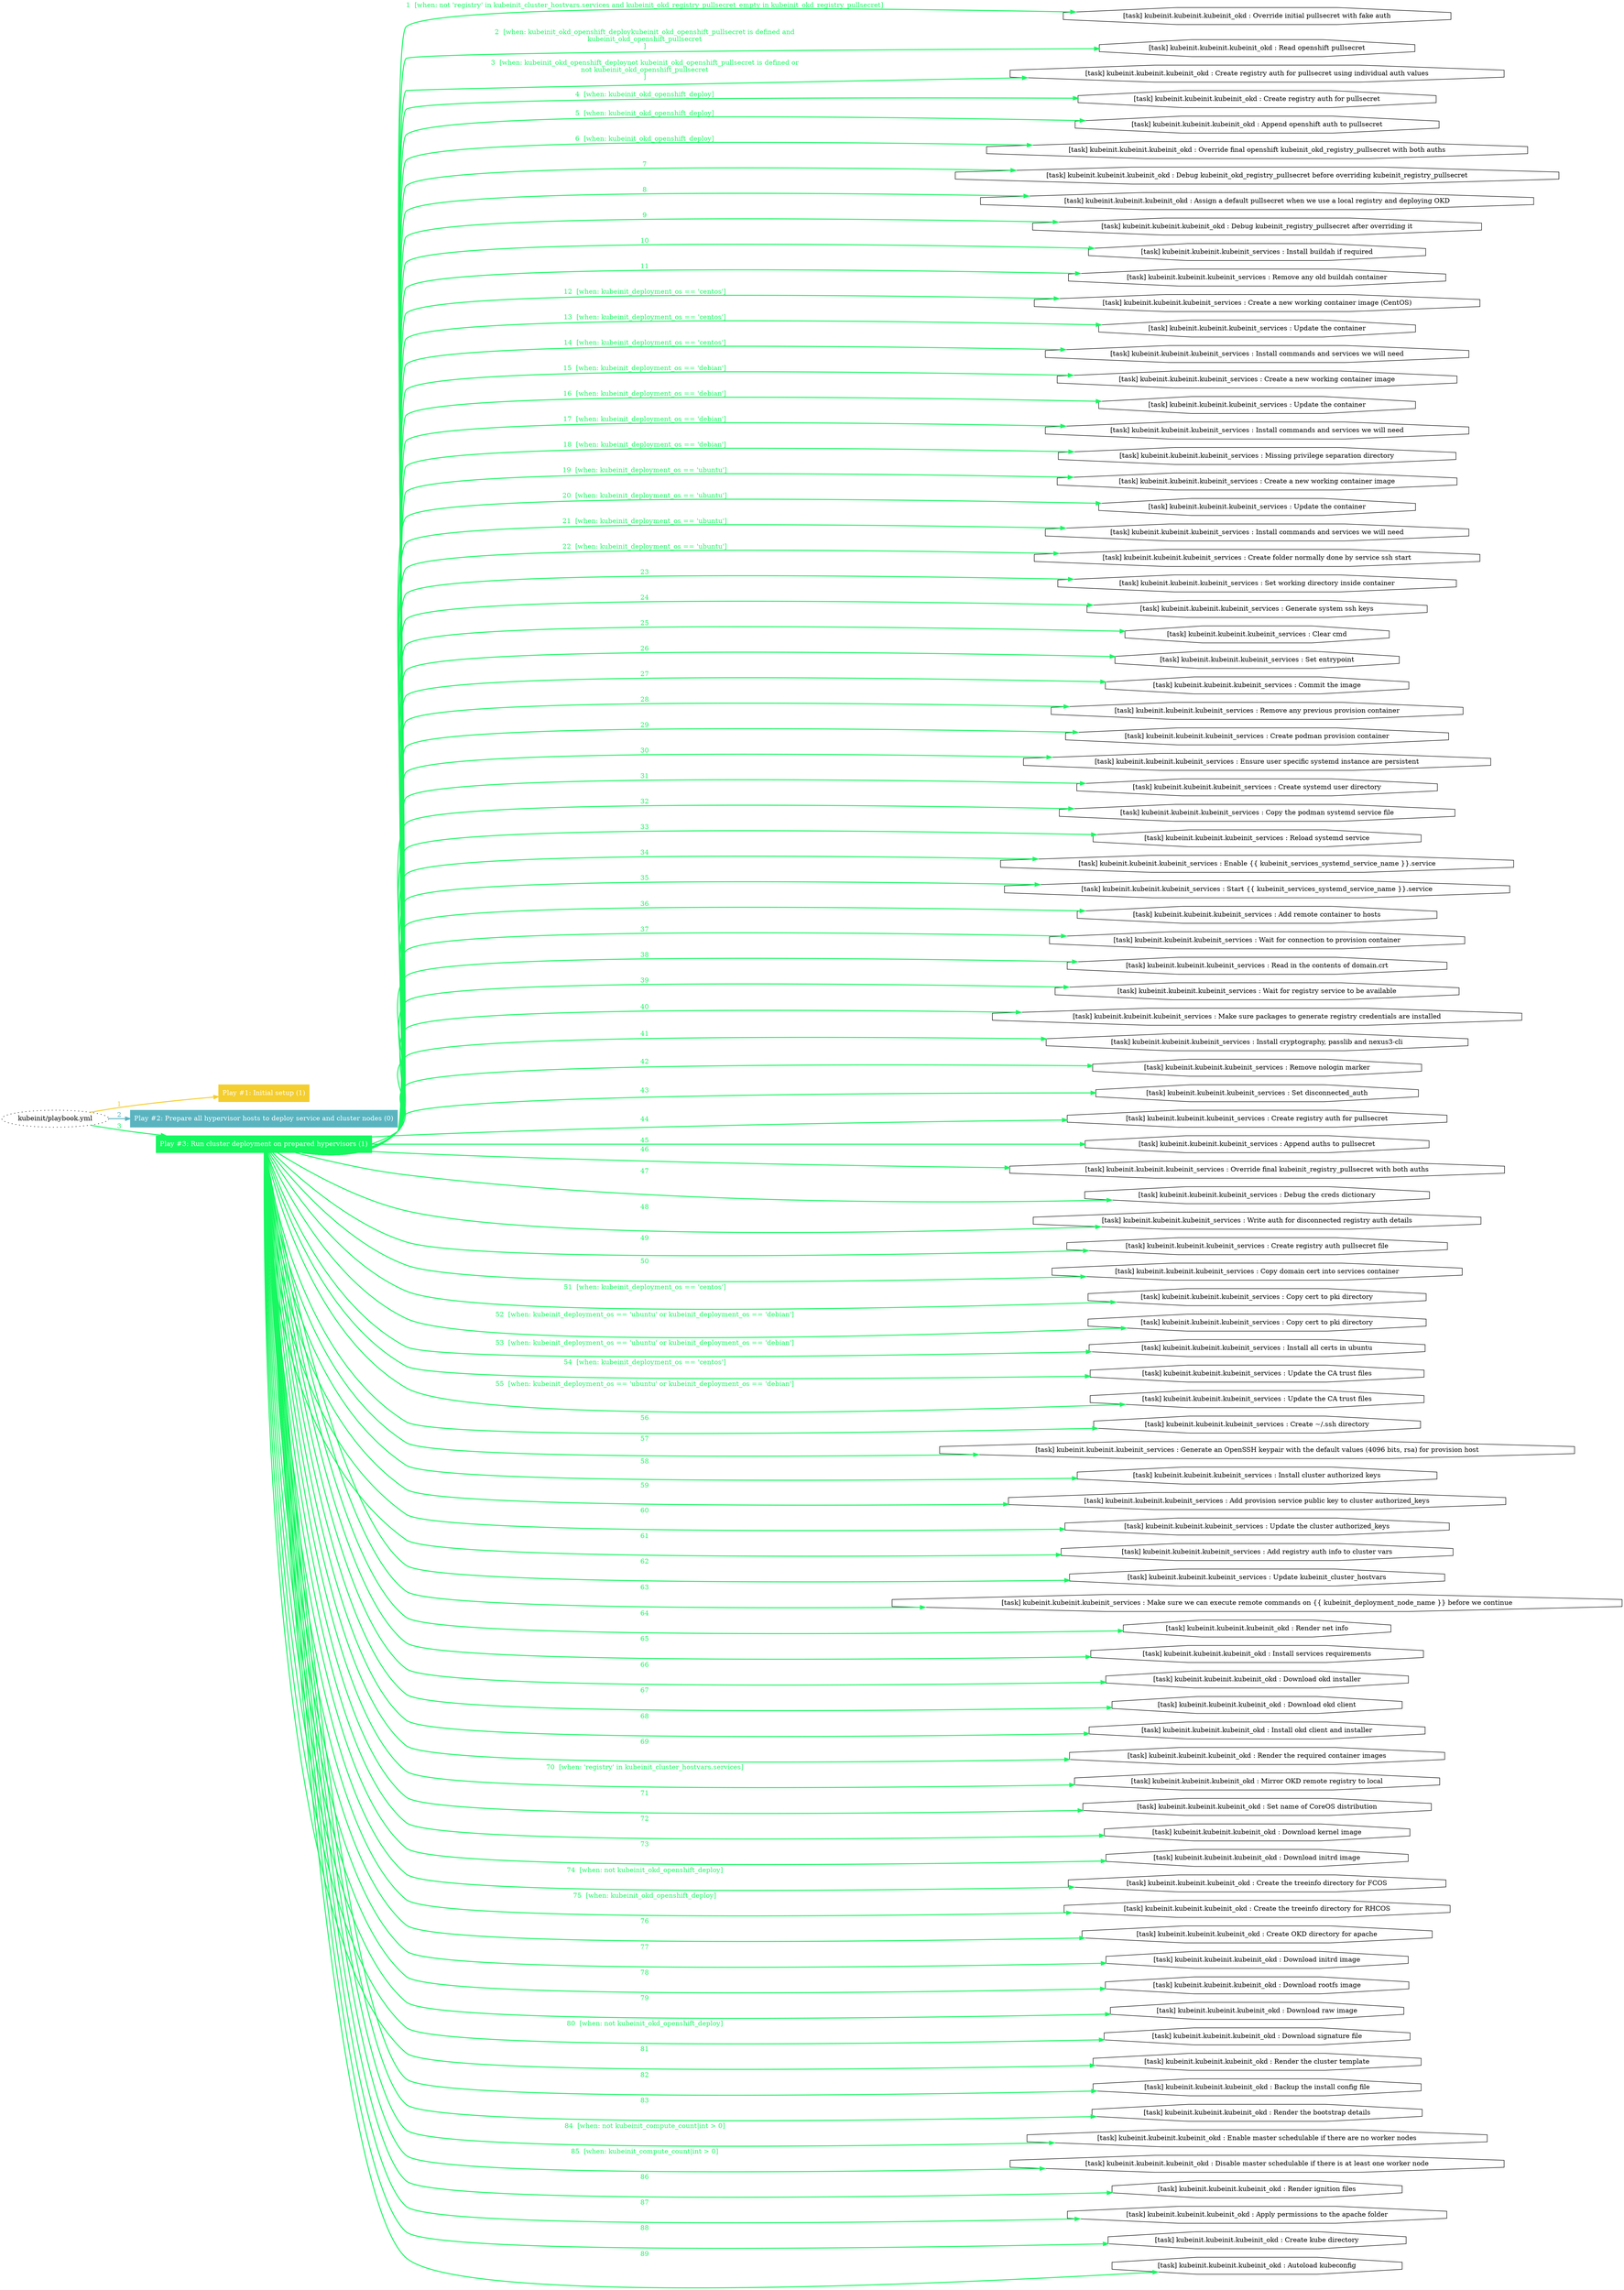 digraph "kubeinit/playbook.yml "{
	graph [concentrate=true ordering=in rankdir=LR ratio=fill]
	edge [esep=5 sep=10]
	"kubeinit/playbook.yml" [id=root_node style=dotted]
	subgraph "Play #1: Initial setup (1) "{
		"Play #1: Initial setup (1)" [color="#f4cd2e" fontcolor="#ffffff" id="play_e060002e-1595-43a0-a570-7c0de93593b8" shape=box style=filled tooltip=localhost]
		"kubeinit/playbook.yml" -> "Play #1: Initial setup (1)" [label=1 color="#f4cd2e" fontcolor="#f4cd2e" id="edge_0f65b730-edc7-4a4b-9926-9fc0b93ed800" style=bold]
	}
	subgraph "Play #2: Prepare all hypervisor hosts to deploy service and cluster nodes (0) "{
		"Play #2: Prepare all hypervisor hosts to deploy service and cluster nodes (0)" [color="#5ab4c0" fontcolor="#ffffff" id="play_438372ca-1d7b-4e3f-a8b1-bc2aba293b7b" shape=box style=filled tooltip=""]
		"kubeinit/playbook.yml" -> "Play #2: Prepare all hypervisor hosts to deploy service and cluster nodes (0)" [label=2 color="#5ab4c0" fontcolor="#5ab4c0" id="edge_beab475c-39d5-456f-b093-dbf6a7c9d8b0" style=bold]
	}
	subgraph "Play #3: Run cluster deployment on prepared hypervisors (1) "{
		"Play #3: Run cluster deployment on prepared hypervisors (1)" [color="#16f860" fontcolor="#ffffff" id="play_1b47b58b-d724-439f-9cf9-01b737091390" shape=box style=filled tooltip=localhost]
		"kubeinit/playbook.yml" -> "Play #3: Run cluster deployment on prepared hypervisors (1)" [label=3 color="#16f860" fontcolor="#16f860" id="edge_8f171283-22f6-4aae-9276-b3055be17e76" style=bold]
		"task_2c2b0e16-56c8-4eb8-82ce-30b314376848" [label="[task] kubeinit.kubeinit.kubeinit_okd : Override initial pullsecret with fake auth" id="task_2c2b0e16-56c8-4eb8-82ce-30b314376848" shape=octagon tooltip="[task] kubeinit.kubeinit.kubeinit_okd : Override initial pullsecret with fake auth"]
		"Play #3: Run cluster deployment on prepared hypervisors (1)" -> "task_2c2b0e16-56c8-4eb8-82ce-30b314376848" [label="1  [when: not 'registry' in kubeinit_cluster_hostvars.services and kubeinit_okd_registry_pullsecret_empty in kubeinit_okd_registry_pullsecret]" color="#16f860" fontcolor="#16f860" id="edge_65bebeb5-b49d-4a39-a2df-5e77bf570149" style=bold]
		"task_149c2358-dde6-4595-be92-9cc2be2e4c92" [label="[task] kubeinit.kubeinit.kubeinit_okd : Read openshift pullsecret" id="task_149c2358-dde6-4595-be92-9cc2be2e4c92" shape=octagon tooltip="[task] kubeinit.kubeinit.kubeinit_okd : Read openshift pullsecret"]
		"Play #3: Run cluster deployment on prepared hypervisors (1)" -> "task_149c2358-dde6-4595-be92-9cc2be2e4c92" [label="2  [when: kubeinit_okd_openshift_deploykubeinit_okd_openshift_pullsecret is defined and
kubeinit_okd_openshift_pullsecret
]" color="#16f860" fontcolor="#16f860" id="edge_8a2ce16f-52ac-49aa-937b-a0b39b76a80f" style=bold]
		"task_0ca2f07c-814b-4ed3-8d70-0625dbf8c64f" [label="[task] kubeinit.kubeinit.kubeinit_okd : Create registry auth for pullsecret using individual auth values" id="task_0ca2f07c-814b-4ed3-8d70-0625dbf8c64f" shape=octagon tooltip="[task] kubeinit.kubeinit.kubeinit_okd : Create registry auth for pullsecret using individual auth values"]
		"Play #3: Run cluster deployment on prepared hypervisors (1)" -> "task_0ca2f07c-814b-4ed3-8d70-0625dbf8c64f" [label="3  [when: kubeinit_okd_openshift_deploynot kubeinit_okd_openshift_pullsecret is defined or
not kubeinit_okd_openshift_pullsecret
]" color="#16f860" fontcolor="#16f860" id="edge_39efed3f-2b4d-4fcd-8d45-4ed429172b52" style=bold]
		"task_1292db44-1996-4569-89d4-626739fb9c9a" [label="[task] kubeinit.kubeinit.kubeinit_okd : Create registry auth for pullsecret" id="task_1292db44-1996-4569-89d4-626739fb9c9a" shape=octagon tooltip="[task] kubeinit.kubeinit.kubeinit_okd : Create registry auth for pullsecret"]
		"Play #3: Run cluster deployment on prepared hypervisors (1)" -> "task_1292db44-1996-4569-89d4-626739fb9c9a" [label="4  [when: kubeinit_okd_openshift_deploy]" color="#16f860" fontcolor="#16f860" id="edge_3b981440-e24e-4dbf-99f4-3d88d8f53412" style=bold]
		"task_9ad232e1-ec2f-4634-bb20-24a6a2e3ca21" [label="[task] kubeinit.kubeinit.kubeinit_okd : Append openshift auth to pullsecret" id="task_9ad232e1-ec2f-4634-bb20-24a6a2e3ca21" shape=octagon tooltip="[task] kubeinit.kubeinit.kubeinit_okd : Append openshift auth to pullsecret"]
		"Play #3: Run cluster deployment on prepared hypervisors (1)" -> "task_9ad232e1-ec2f-4634-bb20-24a6a2e3ca21" [label="5  [when: kubeinit_okd_openshift_deploy]" color="#16f860" fontcolor="#16f860" id="edge_cefe3ef6-b2b8-42c6-8a92-dc274e67d667" style=bold]
		"task_e8ad04dc-3db3-43d1-96ab-0746e68d26c9" [label="[task] kubeinit.kubeinit.kubeinit_okd : Override final openshift kubeinit_okd_registry_pullsecret with both auths" id="task_e8ad04dc-3db3-43d1-96ab-0746e68d26c9" shape=octagon tooltip="[task] kubeinit.kubeinit.kubeinit_okd : Override final openshift kubeinit_okd_registry_pullsecret with both auths"]
		"Play #3: Run cluster deployment on prepared hypervisors (1)" -> "task_e8ad04dc-3db3-43d1-96ab-0746e68d26c9" [label="6  [when: kubeinit_okd_openshift_deploy]" color="#16f860" fontcolor="#16f860" id="edge_2fb68033-fc55-4a00-9860-1e402b33c5cf" style=bold]
		"task_99767fa2-1155-4047-a97c-f84893a77be9" [label="[task] kubeinit.kubeinit.kubeinit_okd : Debug kubeinit_okd_registry_pullsecret before overriding kubeinit_registry_pullsecret" id="task_99767fa2-1155-4047-a97c-f84893a77be9" shape=octagon tooltip="[task] kubeinit.kubeinit.kubeinit_okd : Debug kubeinit_okd_registry_pullsecret before overriding kubeinit_registry_pullsecret"]
		"Play #3: Run cluster deployment on prepared hypervisors (1)" -> "task_99767fa2-1155-4047-a97c-f84893a77be9" [label=7 color="#16f860" fontcolor="#16f860" id="edge_df9f6ada-c55b-432c-af5c-3fe6acebd9a6" style=bold]
		"task_751999ec-d0bc-49ab-80b6-de72caa060e1" [label="[task] kubeinit.kubeinit.kubeinit_okd : Assign a default pullsecret when we use a local registry and deploying OKD" id="task_751999ec-d0bc-49ab-80b6-de72caa060e1" shape=octagon tooltip="[task] kubeinit.kubeinit.kubeinit_okd : Assign a default pullsecret when we use a local registry and deploying OKD"]
		"Play #3: Run cluster deployment on prepared hypervisors (1)" -> "task_751999ec-d0bc-49ab-80b6-de72caa060e1" [label=8 color="#16f860" fontcolor="#16f860" id="edge_744ec1dd-9192-41af-8b8d-3dfe6d8d2b4d" style=bold]
		"task_182e9e9d-dc7b-4603-805e-762ae0322927" [label="[task] kubeinit.kubeinit.kubeinit_okd : Debug kubeinit_registry_pullsecret after overriding it" id="task_182e9e9d-dc7b-4603-805e-762ae0322927" shape=octagon tooltip="[task] kubeinit.kubeinit.kubeinit_okd : Debug kubeinit_registry_pullsecret after overriding it"]
		"Play #3: Run cluster deployment on prepared hypervisors (1)" -> "task_182e9e9d-dc7b-4603-805e-762ae0322927" [label=9 color="#16f860" fontcolor="#16f860" id="edge_f26f9d07-45bc-4494-8cb4-ded325dce5d7" style=bold]
		"task_57121fba-f87d-428b-a206-82d295cdbab8" [label="[task] kubeinit.kubeinit.kubeinit_services : Install buildah if required" id="task_57121fba-f87d-428b-a206-82d295cdbab8" shape=octagon tooltip="[task] kubeinit.kubeinit.kubeinit_services : Install buildah if required"]
		"Play #3: Run cluster deployment on prepared hypervisors (1)" -> "task_57121fba-f87d-428b-a206-82d295cdbab8" [label=10 color="#16f860" fontcolor="#16f860" id="edge_b5d58651-b1c3-469b-b1f9-4352f232061b" style=bold]
		"task_53e03f3b-d353-431f-ad27-15bd463a8424" [label="[task] kubeinit.kubeinit.kubeinit_services : Remove any old buildah container" id="task_53e03f3b-d353-431f-ad27-15bd463a8424" shape=octagon tooltip="[task] kubeinit.kubeinit.kubeinit_services : Remove any old buildah container"]
		"Play #3: Run cluster deployment on prepared hypervisors (1)" -> "task_53e03f3b-d353-431f-ad27-15bd463a8424" [label=11 color="#16f860" fontcolor="#16f860" id="edge_8da61b57-ebdc-4d8f-a0a9-34a9a0958d05" style=bold]
		"task_9ac762ad-6ec6-4cf8-9c2a-84db5877b701" [label="[task] kubeinit.kubeinit.kubeinit_services : Create a new working container image (CentOS)" id="task_9ac762ad-6ec6-4cf8-9c2a-84db5877b701" shape=octagon tooltip="[task] kubeinit.kubeinit.kubeinit_services : Create a new working container image (CentOS)"]
		"Play #3: Run cluster deployment on prepared hypervisors (1)" -> "task_9ac762ad-6ec6-4cf8-9c2a-84db5877b701" [label="12  [when: kubeinit_deployment_os == 'centos']" color="#16f860" fontcolor="#16f860" id="edge_a8be4fc0-ae5a-4e7c-a54b-6f2502481e27" style=bold]
		"task_8934b795-eb40-4719-a4e5-331cd375aa31" [label="[task] kubeinit.kubeinit.kubeinit_services : Update the container" id="task_8934b795-eb40-4719-a4e5-331cd375aa31" shape=octagon tooltip="[task] kubeinit.kubeinit.kubeinit_services : Update the container"]
		"Play #3: Run cluster deployment on prepared hypervisors (1)" -> "task_8934b795-eb40-4719-a4e5-331cd375aa31" [label="13  [when: kubeinit_deployment_os == 'centos']" color="#16f860" fontcolor="#16f860" id="edge_1e1402a5-c37c-44e5-811a-ff75269eedab" style=bold]
		"task_8ec595ea-19b4-48ae-9d67-c856e67d583d" [label="[task] kubeinit.kubeinit.kubeinit_services : Install commands and services we will need" id="task_8ec595ea-19b4-48ae-9d67-c856e67d583d" shape=octagon tooltip="[task] kubeinit.kubeinit.kubeinit_services : Install commands and services we will need"]
		"Play #3: Run cluster deployment on prepared hypervisors (1)" -> "task_8ec595ea-19b4-48ae-9d67-c856e67d583d" [label="14  [when: kubeinit_deployment_os == 'centos']" color="#16f860" fontcolor="#16f860" id="edge_c47a5343-20b7-48db-989d-dba825ed39a7" style=bold]
		"task_e31c5853-42ed-49e6-a627-079855cd8ac6" [label="[task] kubeinit.kubeinit.kubeinit_services : Create a new working container image" id="task_e31c5853-42ed-49e6-a627-079855cd8ac6" shape=octagon tooltip="[task] kubeinit.kubeinit.kubeinit_services : Create a new working container image"]
		"Play #3: Run cluster deployment on prepared hypervisors (1)" -> "task_e31c5853-42ed-49e6-a627-079855cd8ac6" [label="15  [when: kubeinit_deployment_os == 'debian']" color="#16f860" fontcolor="#16f860" id="edge_88456b79-e7a4-46c3-81dd-2a3e239ec860" style=bold]
		"task_db88d2ce-cd9a-4d12-85a3-84b9afe6e059" [label="[task] kubeinit.kubeinit.kubeinit_services : Update the container" id="task_db88d2ce-cd9a-4d12-85a3-84b9afe6e059" shape=octagon tooltip="[task] kubeinit.kubeinit.kubeinit_services : Update the container"]
		"Play #3: Run cluster deployment on prepared hypervisors (1)" -> "task_db88d2ce-cd9a-4d12-85a3-84b9afe6e059" [label="16  [when: kubeinit_deployment_os == 'debian']" color="#16f860" fontcolor="#16f860" id="edge_fee0012b-db8a-49f9-86e3-351f76d35d12" style=bold]
		"task_a5a47ee2-3467-487d-87ad-d1713cea7832" [label="[task] kubeinit.kubeinit.kubeinit_services : Install commands and services we will need" id="task_a5a47ee2-3467-487d-87ad-d1713cea7832" shape=octagon tooltip="[task] kubeinit.kubeinit.kubeinit_services : Install commands and services we will need"]
		"Play #3: Run cluster deployment on prepared hypervisors (1)" -> "task_a5a47ee2-3467-487d-87ad-d1713cea7832" [label="17  [when: kubeinit_deployment_os == 'debian']" color="#16f860" fontcolor="#16f860" id="edge_f11f3f9d-24f0-47e9-b3cd-665e410d92fd" style=bold]
		"task_552be529-04dd-4d84-ace4-c01bca19a86e" [label="[task] kubeinit.kubeinit.kubeinit_services : Missing privilege separation directory" id="task_552be529-04dd-4d84-ace4-c01bca19a86e" shape=octagon tooltip="[task] kubeinit.kubeinit.kubeinit_services : Missing privilege separation directory"]
		"Play #3: Run cluster deployment on prepared hypervisors (1)" -> "task_552be529-04dd-4d84-ace4-c01bca19a86e" [label="18  [when: kubeinit_deployment_os == 'debian']" color="#16f860" fontcolor="#16f860" id="edge_9b649045-ccfb-429d-8ad4-05483ebb4e7a" style=bold]
		"task_ee4ac398-5c80-4909-a321-c4dac9f1f851" [label="[task] kubeinit.kubeinit.kubeinit_services : Create a new working container image" id="task_ee4ac398-5c80-4909-a321-c4dac9f1f851" shape=octagon tooltip="[task] kubeinit.kubeinit.kubeinit_services : Create a new working container image"]
		"Play #3: Run cluster deployment on prepared hypervisors (1)" -> "task_ee4ac398-5c80-4909-a321-c4dac9f1f851" [label="19  [when: kubeinit_deployment_os == 'ubuntu']" color="#16f860" fontcolor="#16f860" id="edge_5e828fe5-3acc-4df8-854e-66820e316037" style=bold]
		"task_dff35319-9269-421c-a116-5b1a9edb17a3" [label="[task] kubeinit.kubeinit.kubeinit_services : Update the container" id="task_dff35319-9269-421c-a116-5b1a9edb17a3" shape=octagon tooltip="[task] kubeinit.kubeinit.kubeinit_services : Update the container"]
		"Play #3: Run cluster deployment on prepared hypervisors (1)" -> "task_dff35319-9269-421c-a116-5b1a9edb17a3" [label="20  [when: kubeinit_deployment_os == 'ubuntu']" color="#16f860" fontcolor="#16f860" id="edge_382a8336-0b6e-4edb-83dd-a1e4bff68cde" style=bold]
		"task_34e58f0a-bce8-404b-93c8-57bcb53b5273" [label="[task] kubeinit.kubeinit.kubeinit_services : Install commands and services we will need" id="task_34e58f0a-bce8-404b-93c8-57bcb53b5273" shape=octagon tooltip="[task] kubeinit.kubeinit.kubeinit_services : Install commands and services we will need"]
		"Play #3: Run cluster deployment on prepared hypervisors (1)" -> "task_34e58f0a-bce8-404b-93c8-57bcb53b5273" [label="21  [when: kubeinit_deployment_os == 'ubuntu']" color="#16f860" fontcolor="#16f860" id="edge_14e1d16b-472a-4f42-894f-bf1230f4be38" style=bold]
		"task_b885b771-ef22-4207-b579-5441973b57e4" [label="[task] kubeinit.kubeinit.kubeinit_services : Create folder normally done by service ssh start" id="task_b885b771-ef22-4207-b579-5441973b57e4" shape=octagon tooltip="[task] kubeinit.kubeinit.kubeinit_services : Create folder normally done by service ssh start"]
		"Play #3: Run cluster deployment on prepared hypervisors (1)" -> "task_b885b771-ef22-4207-b579-5441973b57e4" [label="22  [when: kubeinit_deployment_os == 'ubuntu']" color="#16f860" fontcolor="#16f860" id="edge_d0342e91-4b09-4999-8e3a-6579a1cbb3ab" style=bold]
		"task_db803509-9f5d-419b-9977-22e7cef6e927" [label="[task] kubeinit.kubeinit.kubeinit_services : Set working directory inside container" id="task_db803509-9f5d-419b-9977-22e7cef6e927" shape=octagon tooltip="[task] kubeinit.kubeinit.kubeinit_services : Set working directory inside container"]
		"Play #3: Run cluster deployment on prepared hypervisors (1)" -> "task_db803509-9f5d-419b-9977-22e7cef6e927" [label=23 color="#16f860" fontcolor="#16f860" id="edge_f4eab08a-73a9-4939-99c9-b4e1afb619ef" style=bold]
		"task_0884afa8-90ff-40ee-92cf-e4cfc02e9903" [label="[task] kubeinit.kubeinit.kubeinit_services : Generate system ssh keys" id="task_0884afa8-90ff-40ee-92cf-e4cfc02e9903" shape=octagon tooltip="[task] kubeinit.kubeinit.kubeinit_services : Generate system ssh keys"]
		"Play #3: Run cluster deployment on prepared hypervisors (1)" -> "task_0884afa8-90ff-40ee-92cf-e4cfc02e9903" [label=24 color="#16f860" fontcolor="#16f860" id="edge_73183f14-f150-4c2e-8c9f-48d415cc7214" style=bold]
		"task_814f72f8-50a2-4e9e-9d64-b8a66255013e" [label="[task] kubeinit.kubeinit.kubeinit_services : Clear cmd" id="task_814f72f8-50a2-4e9e-9d64-b8a66255013e" shape=octagon tooltip="[task] kubeinit.kubeinit.kubeinit_services : Clear cmd"]
		"Play #3: Run cluster deployment on prepared hypervisors (1)" -> "task_814f72f8-50a2-4e9e-9d64-b8a66255013e" [label=25 color="#16f860" fontcolor="#16f860" id="edge_1eadef14-326c-4488-ab18-f5e1a1e66e37" style=bold]
		"task_643240be-67de-460b-971a-0af081a5edff" [label="[task] kubeinit.kubeinit.kubeinit_services : Set entrypoint" id="task_643240be-67de-460b-971a-0af081a5edff" shape=octagon tooltip="[task] kubeinit.kubeinit.kubeinit_services : Set entrypoint"]
		"Play #3: Run cluster deployment on prepared hypervisors (1)" -> "task_643240be-67de-460b-971a-0af081a5edff" [label=26 color="#16f860" fontcolor="#16f860" id="edge_43a32bee-9cc1-44dd-8f76-575057ae350e" style=bold]
		"task_ef26e8ae-cf07-4a70-8784-d0b25ff918d9" [label="[task] kubeinit.kubeinit.kubeinit_services : Commit the image" id="task_ef26e8ae-cf07-4a70-8784-d0b25ff918d9" shape=octagon tooltip="[task] kubeinit.kubeinit.kubeinit_services : Commit the image"]
		"Play #3: Run cluster deployment on prepared hypervisors (1)" -> "task_ef26e8ae-cf07-4a70-8784-d0b25ff918d9" [label=27 color="#16f860" fontcolor="#16f860" id="edge_52aecf25-fa7a-4cc0-aee1-b96a79f4b24b" style=bold]
		"task_5d7dd49a-ddd5-408a-a27f-402edc5b4148" [label="[task] kubeinit.kubeinit.kubeinit_services : Remove any previous provision container" id="task_5d7dd49a-ddd5-408a-a27f-402edc5b4148" shape=octagon tooltip="[task] kubeinit.kubeinit.kubeinit_services : Remove any previous provision container"]
		"Play #3: Run cluster deployment on prepared hypervisors (1)" -> "task_5d7dd49a-ddd5-408a-a27f-402edc5b4148" [label=28 color="#16f860" fontcolor="#16f860" id="edge_d4e97bc4-0543-4ae8-92e6-78f2fccea9d3" style=bold]
		"task_8e1ac220-b64f-4fa7-811b-dd2fb5be17c9" [label="[task] kubeinit.kubeinit.kubeinit_services : Create podman provision container" id="task_8e1ac220-b64f-4fa7-811b-dd2fb5be17c9" shape=octagon tooltip="[task] kubeinit.kubeinit.kubeinit_services : Create podman provision container"]
		"Play #3: Run cluster deployment on prepared hypervisors (1)" -> "task_8e1ac220-b64f-4fa7-811b-dd2fb5be17c9" [label=29 color="#16f860" fontcolor="#16f860" id="edge_c01cc8a1-56fa-46d4-9a8e-fd21b6d0df4a" style=bold]
		"task_bd3d7b46-af79-4ce6-9372-0b61e4b7ff86" [label="[task] kubeinit.kubeinit.kubeinit_services : Ensure user specific systemd instance are persistent" id="task_bd3d7b46-af79-4ce6-9372-0b61e4b7ff86" shape=octagon tooltip="[task] kubeinit.kubeinit.kubeinit_services : Ensure user specific systemd instance are persistent"]
		"Play #3: Run cluster deployment on prepared hypervisors (1)" -> "task_bd3d7b46-af79-4ce6-9372-0b61e4b7ff86" [label=30 color="#16f860" fontcolor="#16f860" id="edge_6a062e6b-50fd-4c9c-b062-ac1aff7d74c0" style=bold]
		"task_23595820-325a-465e-9e85-3ca59f53374d" [label="[task] kubeinit.kubeinit.kubeinit_services : Create systemd user directory" id="task_23595820-325a-465e-9e85-3ca59f53374d" shape=octagon tooltip="[task] kubeinit.kubeinit.kubeinit_services : Create systemd user directory"]
		"Play #3: Run cluster deployment on prepared hypervisors (1)" -> "task_23595820-325a-465e-9e85-3ca59f53374d" [label=31 color="#16f860" fontcolor="#16f860" id="edge_adad2326-83e3-4e97-9164-ae9043a01dff" style=bold]
		"task_b87a7705-d879-40f9-a1c5-0c93ede2dcce" [label="[task] kubeinit.kubeinit.kubeinit_services : Copy the podman systemd service file" id="task_b87a7705-d879-40f9-a1c5-0c93ede2dcce" shape=octagon tooltip="[task] kubeinit.kubeinit.kubeinit_services : Copy the podman systemd service file"]
		"Play #3: Run cluster deployment on prepared hypervisors (1)" -> "task_b87a7705-d879-40f9-a1c5-0c93ede2dcce" [label=32 color="#16f860" fontcolor="#16f860" id="edge_068a7c2b-910b-4175-a95c-ec96a934d84f" style=bold]
		"task_04f473e0-8ee6-41cf-aa37-7994716ae049" [label="[task] kubeinit.kubeinit.kubeinit_services : Reload systemd service" id="task_04f473e0-8ee6-41cf-aa37-7994716ae049" shape=octagon tooltip="[task] kubeinit.kubeinit.kubeinit_services : Reload systemd service"]
		"Play #3: Run cluster deployment on prepared hypervisors (1)" -> "task_04f473e0-8ee6-41cf-aa37-7994716ae049" [label=33 color="#16f860" fontcolor="#16f860" id="edge_9247dc49-8868-4275-98fc-d400961ceedc" style=bold]
		"task_6cdba480-a47a-4c30-b595-8c3b378df48f" [label="[task] kubeinit.kubeinit.kubeinit_services : Enable {{ kubeinit_services_systemd_service_name }}.service" id="task_6cdba480-a47a-4c30-b595-8c3b378df48f" shape=octagon tooltip="[task] kubeinit.kubeinit.kubeinit_services : Enable {{ kubeinit_services_systemd_service_name }}.service"]
		"Play #3: Run cluster deployment on prepared hypervisors (1)" -> "task_6cdba480-a47a-4c30-b595-8c3b378df48f" [label=34 color="#16f860" fontcolor="#16f860" id="edge_b3220e97-0e02-4a98-a879-25fdfba858a2" style=bold]
		"task_03562ee6-c28e-4551-a443-06721aa6e057" [label="[task] kubeinit.kubeinit.kubeinit_services : Start {{ kubeinit_services_systemd_service_name }}.service" id="task_03562ee6-c28e-4551-a443-06721aa6e057" shape=octagon tooltip="[task] kubeinit.kubeinit.kubeinit_services : Start {{ kubeinit_services_systemd_service_name }}.service"]
		"Play #3: Run cluster deployment on prepared hypervisors (1)" -> "task_03562ee6-c28e-4551-a443-06721aa6e057" [label=35 color="#16f860" fontcolor="#16f860" id="edge_b4224e24-ce51-4418-a6ff-77ddaa178277" style=bold]
		"task_04ea9103-1aba-4dc8-8278-53ff450b7eb4" [label="[task] kubeinit.kubeinit.kubeinit_services : Add remote container to hosts" id="task_04ea9103-1aba-4dc8-8278-53ff450b7eb4" shape=octagon tooltip="[task] kubeinit.kubeinit.kubeinit_services : Add remote container to hosts"]
		"Play #3: Run cluster deployment on prepared hypervisors (1)" -> "task_04ea9103-1aba-4dc8-8278-53ff450b7eb4" [label=36 color="#16f860" fontcolor="#16f860" id="edge_a918d2e0-5c0b-4953-8ae2-59f3827c23e1" style=bold]
		"task_086f2124-d333-41fe-8369-f2af07b1116e" [label="[task] kubeinit.kubeinit.kubeinit_services : Wait for connection to provision container" id="task_086f2124-d333-41fe-8369-f2af07b1116e" shape=octagon tooltip="[task] kubeinit.kubeinit.kubeinit_services : Wait for connection to provision container"]
		"Play #3: Run cluster deployment on prepared hypervisors (1)" -> "task_086f2124-d333-41fe-8369-f2af07b1116e" [label=37 color="#16f860" fontcolor="#16f860" id="edge_22651848-6128-4a96-aa60-ed00faf9b0c4" style=bold]
		"task_7df79c3c-4d25-4f7e-a49c-3bedca069e77" [label="[task] kubeinit.kubeinit.kubeinit_services : Read in the contents of domain.crt" id="task_7df79c3c-4d25-4f7e-a49c-3bedca069e77" shape=octagon tooltip="[task] kubeinit.kubeinit.kubeinit_services : Read in the contents of domain.crt"]
		"Play #3: Run cluster deployment on prepared hypervisors (1)" -> "task_7df79c3c-4d25-4f7e-a49c-3bedca069e77" [label=38 color="#16f860" fontcolor="#16f860" id="edge_864eb240-3069-4d13-91d2-d83655c56ce9" style=bold]
		"task_e1a9797d-a456-43cf-8542-c71ff77f3b11" [label="[task] kubeinit.kubeinit.kubeinit_services : Wait for registry service to be available" id="task_e1a9797d-a456-43cf-8542-c71ff77f3b11" shape=octagon tooltip="[task] kubeinit.kubeinit.kubeinit_services : Wait for registry service to be available"]
		"Play #3: Run cluster deployment on prepared hypervisors (1)" -> "task_e1a9797d-a456-43cf-8542-c71ff77f3b11" [label=39 color="#16f860" fontcolor="#16f860" id="edge_a909219c-fe41-48de-80ff-94f55461565b" style=bold]
		"task_64c5ada7-f322-4944-8991-497b1853226f" [label="[task] kubeinit.kubeinit.kubeinit_services : Make sure packages to generate registry credentials are installed" id="task_64c5ada7-f322-4944-8991-497b1853226f" shape=octagon tooltip="[task] kubeinit.kubeinit.kubeinit_services : Make sure packages to generate registry credentials are installed"]
		"Play #3: Run cluster deployment on prepared hypervisors (1)" -> "task_64c5ada7-f322-4944-8991-497b1853226f" [label=40 color="#16f860" fontcolor="#16f860" id="edge_ccce31a1-e031-4713-b004-510518bfbb69" style=bold]
		"task_c29e4cb6-dc12-425c-b9b0-86e9dd316018" [label="[task] kubeinit.kubeinit.kubeinit_services : Install cryptography, passlib and nexus3-cli" id="task_c29e4cb6-dc12-425c-b9b0-86e9dd316018" shape=octagon tooltip="[task] kubeinit.kubeinit.kubeinit_services : Install cryptography, passlib and nexus3-cli"]
		"Play #3: Run cluster deployment on prepared hypervisors (1)" -> "task_c29e4cb6-dc12-425c-b9b0-86e9dd316018" [label=41 color="#16f860" fontcolor="#16f860" id="edge_a1b7568a-7f83-480c-9f24-70b68ae13183" style=bold]
		"task_588c217a-245d-4453-8835-3434eacf3fb2" [label="[task] kubeinit.kubeinit.kubeinit_services : Remove nologin marker" id="task_588c217a-245d-4453-8835-3434eacf3fb2" shape=octagon tooltip="[task] kubeinit.kubeinit.kubeinit_services : Remove nologin marker"]
		"Play #3: Run cluster deployment on prepared hypervisors (1)" -> "task_588c217a-245d-4453-8835-3434eacf3fb2" [label=42 color="#16f860" fontcolor="#16f860" id="edge_87b24271-ae03-4ebf-a875-62a859396b20" style=bold]
		"task_437e06d2-b62d-4ad3-a71d-5645ced30f62" [label="[task] kubeinit.kubeinit.kubeinit_services : Set disconnected_auth" id="task_437e06d2-b62d-4ad3-a71d-5645ced30f62" shape=octagon tooltip="[task] kubeinit.kubeinit.kubeinit_services : Set disconnected_auth"]
		"Play #3: Run cluster deployment on prepared hypervisors (1)" -> "task_437e06d2-b62d-4ad3-a71d-5645ced30f62" [label=43 color="#16f860" fontcolor="#16f860" id="edge_4641fa31-a63e-41c4-98e1-2bf7e7b87d3e" style=bold]
		"task_c294d056-b9cf-4c63-a477-8e48ab14ec25" [label="[task] kubeinit.kubeinit.kubeinit_services : Create registry auth for pullsecret" id="task_c294d056-b9cf-4c63-a477-8e48ab14ec25" shape=octagon tooltip="[task] kubeinit.kubeinit.kubeinit_services : Create registry auth for pullsecret"]
		"Play #3: Run cluster deployment on prepared hypervisors (1)" -> "task_c294d056-b9cf-4c63-a477-8e48ab14ec25" [label=44 color="#16f860" fontcolor="#16f860" id="edge_4f7c2cdb-c242-4b93-8b76-7a291988dc77" style=bold]
		"task_29b881e3-301d-42c3-ad37-6e27606e81a0" [label="[task] kubeinit.kubeinit.kubeinit_services : Append auths to pullsecret" id="task_29b881e3-301d-42c3-ad37-6e27606e81a0" shape=octagon tooltip="[task] kubeinit.kubeinit.kubeinit_services : Append auths to pullsecret"]
		"Play #3: Run cluster deployment on prepared hypervisors (1)" -> "task_29b881e3-301d-42c3-ad37-6e27606e81a0" [label=45 color="#16f860" fontcolor="#16f860" id="edge_17f458f0-950a-42e4-8508-6b3d032e3f5d" style=bold]
		"task_02385863-7987-41cb-81a9-1f23ebddfaf6" [label="[task] kubeinit.kubeinit.kubeinit_services : Override final kubeinit_registry_pullsecret with both auths" id="task_02385863-7987-41cb-81a9-1f23ebddfaf6" shape=octagon tooltip="[task] kubeinit.kubeinit.kubeinit_services : Override final kubeinit_registry_pullsecret with both auths"]
		"Play #3: Run cluster deployment on prepared hypervisors (1)" -> "task_02385863-7987-41cb-81a9-1f23ebddfaf6" [label=46 color="#16f860" fontcolor="#16f860" id="edge_3160446d-099a-4165-8398-8e80bdcee701" style=bold]
		"task_0b2b2ebf-e6bb-4b3c-9d50-b456225a2323" [label="[task] kubeinit.kubeinit.kubeinit_services : Debug the creds dictionary" id="task_0b2b2ebf-e6bb-4b3c-9d50-b456225a2323" shape=octagon tooltip="[task] kubeinit.kubeinit.kubeinit_services : Debug the creds dictionary"]
		"Play #3: Run cluster deployment on prepared hypervisors (1)" -> "task_0b2b2ebf-e6bb-4b3c-9d50-b456225a2323" [label=47 color="#16f860" fontcolor="#16f860" id="edge_79792397-0198-4a17-86d7-2d270331cd50" style=bold]
		"task_5ed9bb2e-84c3-4e90-b0f1-2a7eb45c0730" [label="[task] kubeinit.kubeinit.kubeinit_services : Write auth for disconnected registry auth details" id="task_5ed9bb2e-84c3-4e90-b0f1-2a7eb45c0730" shape=octagon tooltip="[task] kubeinit.kubeinit.kubeinit_services : Write auth for disconnected registry auth details"]
		"Play #3: Run cluster deployment on prepared hypervisors (1)" -> "task_5ed9bb2e-84c3-4e90-b0f1-2a7eb45c0730" [label=48 color="#16f860" fontcolor="#16f860" id="edge_bb829c54-53bf-444a-a8bf-ab3a40547e8a" style=bold]
		"task_ba7b4f2f-4565-4647-b9f4-1bf7dfa0324b" [label="[task] kubeinit.kubeinit.kubeinit_services : Create registry auth pullsecret file" id="task_ba7b4f2f-4565-4647-b9f4-1bf7dfa0324b" shape=octagon tooltip="[task] kubeinit.kubeinit.kubeinit_services : Create registry auth pullsecret file"]
		"Play #3: Run cluster deployment on prepared hypervisors (1)" -> "task_ba7b4f2f-4565-4647-b9f4-1bf7dfa0324b" [label=49 color="#16f860" fontcolor="#16f860" id="edge_2ea6a475-8178-44a3-92f1-04bfae27a372" style=bold]
		"task_7576bf6f-8b2a-4e72-b5fb-83f813a3f963" [label="[task] kubeinit.kubeinit.kubeinit_services : Copy domain cert into services container" id="task_7576bf6f-8b2a-4e72-b5fb-83f813a3f963" shape=octagon tooltip="[task] kubeinit.kubeinit.kubeinit_services : Copy domain cert into services container"]
		"Play #3: Run cluster deployment on prepared hypervisors (1)" -> "task_7576bf6f-8b2a-4e72-b5fb-83f813a3f963" [label=50 color="#16f860" fontcolor="#16f860" id="edge_5d3d8a11-dc04-4969-beeb-eeb46a686833" style=bold]
		"task_ed56a62e-8bee-4d34-8b0d-3e15cc99e123" [label="[task] kubeinit.kubeinit.kubeinit_services : Copy cert to pki directory" id="task_ed56a62e-8bee-4d34-8b0d-3e15cc99e123" shape=octagon tooltip="[task] kubeinit.kubeinit.kubeinit_services : Copy cert to pki directory"]
		"Play #3: Run cluster deployment on prepared hypervisors (1)" -> "task_ed56a62e-8bee-4d34-8b0d-3e15cc99e123" [label="51  [when: kubeinit_deployment_os == 'centos']" color="#16f860" fontcolor="#16f860" id="edge_2cb61b5b-f618-4099-a5b4-a38409e73e2f" style=bold]
		"task_ac449e52-a260-4ced-8719-3548e5bfc884" [label="[task] kubeinit.kubeinit.kubeinit_services : Copy cert to pki directory" id="task_ac449e52-a260-4ced-8719-3548e5bfc884" shape=octagon tooltip="[task] kubeinit.kubeinit.kubeinit_services : Copy cert to pki directory"]
		"Play #3: Run cluster deployment on prepared hypervisors (1)" -> "task_ac449e52-a260-4ced-8719-3548e5bfc884" [label="52  [when: kubeinit_deployment_os == 'ubuntu' or kubeinit_deployment_os == 'debian']" color="#16f860" fontcolor="#16f860" id="edge_0968593f-ac8a-401f-b1e1-a87a94d7ce30" style=bold]
		"task_8b2ad8e5-60f1-4911-9895-d129c908207c" [label="[task] kubeinit.kubeinit.kubeinit_services : Install all certs in ubuntu" id="task_8b2ad8e5-60f1-4911-9895-d129c908207c" shape=octagon tooltip="[task] kubeinit.kubeinit.kubeinit_services : Install all certs in ubuntu"]
		"Play #3: Run cluster deployment on prepared hypervisors (1)" -> "task_8b2ad8e5-60f1-4911-9895-d129c908207c" [label="53  [when: kubeinit_deployment_os == 'ubuntu' or kubeinit_deployment_os == 'debian']" color="#16f860" fontcolor="#16f860" id="edge_538a73da-2f3e-42ba-b641-243432d676d1" style=bold]
		"task_3a02bfa7-be16-447d-9b3a-29aab14df787" [label="[task] kubeinit.kubeinit.kubeinit_services : Update the CA trust files" id="task_3a02bfa7-be16-447d-9b3a-29aab14df787" shape=octagon tooltip="[task] kubeinit.kubeinit.kubeinit_services : Update the CA trust files"]
		"Play #3: Run cluster deployment on prepared hypervisors (1)" -> "task_3a02bfa7-be16-447d-9b3a-29aab14df787" [label="54  [when: kubeinit_deployment_os == 'centos']" color="#16f860" fontcolor="#16f860" id="edge_eca6d0f8-2e6d-448f-b2ed-d7ad4b76b20e" style=bold]
		"task_b33c9277-68c3-4648-bb20-82e52d799ae1" [label="[task] kubeinit.kubeinit.kubeinit_services : Update the CA trust files" id="task_b33c9277-68c3-4648-bb20-82e52d799ae1" shape=octagon tooltip="[task] kubeinit.kubeinit.kubeinit_services : Update the CA trust files"]
		"Play #3: Run cluster deployment on prepared hypervisors (1)" -> "task_b33c9277-68c3-4648-bb20-82e52d799ae1" [label="55  [when: kubeinit_deployment_os == 'ubuntu' or kubeinit_deployment_os == 'debian']" color="#16f860" fontcolor="#16f860" id="edge_66289080-fc91-48f3-8f70-c2f6fa40f4d9" style=bold]
		"task_cb21433d-8295-42a2-be82-86dea02803b0" [label="[task] kubeinit.kubeinit.kubeinit_services : Create ~/.ssh directory" id="task_cb21433d-8295-42a2-be82-86dea02803b0" shape=octagon tooltip="[task] kubeinit.kubeinit.kubeinit_services : Create ~/.ssh directory"]
		"Play #3: Run cluster deployment on prepared hypervisors (1)" -> "task_cb21433d-8295-42a2-be82-86dea02803b0" [label=56 color="#16f860" fontcolor="#16f860" id="edge_6522e82c-2a04-4536-b197-4db3a2f9c1a1" style=bold]
		"task_f6bf3f61-277e-40da-8742-7da642621111" [label="[task] kubeinit.kubeinit.kubeinit_services : Generate an OpenSSH keypair with the default values (4096 bits, rsa) for provision host" id="task_f6bf3f61-277e-40da-8742-7da642621111" shape=octagon tooltip="[task] kubeinit.kubeinit.kubeinit_services : Generate an OpenSSH keypair with the default values (4096 bits, rsa) for provision host"]
		"Play #3: Run cluster deployment on prepared hypervisors (1)" -> "task_f6bf3f61-277e-40da-8742-7da642621111" [label=57 color="#16f860" fontcolor="#16f860" id="edge_f877ee22-116c-44fc-8cb0-72f39d8ef864" style=bold]
		"task_f551ba7e-2513-4e2b-aed0-6f477b1c18b5" [label="[task] kubeinit.kubeinit.kubeinit_services : Install cluster authorized keys" id="task_f551ba7e-2513-4e2b-aed0-6f477b1c18b5" shape=octagon tooltip="[task] kubeinit.kubeinit.kubeinit_services : Install cluster authorized keys"]
		"Play #3: Run cluster deployment on prepared hypervisors (1)" -> "task_f551ba7e-2513-4e2b-aed0-6f477b1c18b5" [label=58 color="#16f860" fontcolor="#16f860" id="edge_baead2c4-77e7-4d22-9795-24b5f8eb5a9f" style=bold]
		"task_5bf0763d-fd7b-442a-953b-a98e65894fd8" [label="[task] kubeinit.kubeinit.kubeinit_services : Add provision service public key to cluster authorized_keys" id="task_5bf0763d-fd7b-442a-953b-a98e65894fd8" shape=octagon tooltip="[task] kubeinit.kubeinit.kubeinit_services : Add provision service public key to cluster authorized_keys"]
		"Play #3: Run cluster deployment on prepared hypervisors (1)" -> "task_5bf0763d-fd7b-442a-953b-a98e65894fd8" [label=59 color="#16f860" fontcolor="#16f860" id="edge_0e7f3f7d-aaf7-47c0-bcde-d034a616edf8" style=bold]
		"task_22952b6f-07fe-4f40-97c2-2de158954521" [label="[task] kubeinit.kubeinit.kubeinit_services : Update the cluster authorized_keys" id="task_22952b6f-07fe-4f40-97c2-2de158954521" shape=octagon tooltip="[task] kubeinit.kubeinit.kubeinit_services : Update the cluster authorized_keys"]
		"Play #3: Run cluster deployment on prepared hypervisors (1)" -> "task_22952b6f-07fe-4f40-97c2-2de158954521" [label=60 color="#16f860" fontcolor="#16f860" id="edge_1fd42031-a934-4737-8bd5-0a014698e090" style=bold]
		"task_37f5200c-a5ad-40ae-9f91-254f2d1e5153" [label="[task] kubeinit.kubeinit.kubeinit_services : Add registry auth info to cluster vars" id="task_37f5200c-a5ad-40ae-9f91-254f2d1e5153" shape=octagon tooltip="[task] kubeinit.kubeinit.kubeinit_services : Add registry auth info to cluster vars"]
		"Play #3: Run cluster deployment on prepared hypervisors (1)" -> "task_37f5200c-a5ad-40ae-9f91-254f2d1e5153" [label=61 color="#16f860" fontcolor="#16f860" id="edge_c2a04a42-841a-4b2a-b82d-be9a21460e1d" style=bold]
		"task_dc1194a8-a9cb-454b-bb39-babbf145831b" [label="[task] kubeinit.kubeinit.kubeinit_services : Update kubeinit_cluster_hostvars" id="task_dc1194a8-a9cb-454b-bb39-babbf145831b" shape=octagon tooltip="[task] kubeinit.kubeinit.kubeinit_services : Update kubeinit_cluster_hostvars"]
		"Play #3: Run cluster deployment on prepared hypervisors (1)" -> "task_dc1194a8-a9cb-454b-bb39-babbf145831b" [label=62 color="#16f860" fontcolor="#16f860" id="edge_69b299bf-4155-4be4-8ede-ad4bc5ef6c49" style=bold]
		"task_edcd7c8a-8f95-487b-9f63-c3c22f9ad09a" [label="[task] kubeinit.kubeinit.kubeinit_services : Make sure we can execute remote commands on {{ kubeinit_deployment_node_name }} before we continue" id="task_edcd7c8a-8f95-487b-9f63-c3c22f9ad09a" shape=octagon tooltip="[task] kubeinit.kubeinit.kubeinit_services : Make sure we can execute remote commands on {{ kubeinit_deployment_node_name }} before we continue"]
		"Play #3: Run cluster deployment on prepared hypervisors (1)" -> "task_edcd7c8a-8f95-487b-9f63-c3c22f9ad09a" [label=63 color="#16f860" fontcolor="#16f860" id="edge_379611f3-71ca-4925-9424-ac5eff4e8b40" style=bold]
		"task_68a8d4bb-5d2a-4313-98c1-2fbf63a70e45" [label="[task] kubeinit.kubeinit.kubeinit_okd : Render net info" id="task_68a8d4bb-5d2a-4313-98c1-2fbf63a70e45" shape=octagon tooltip="[task] kubeinit.kubeinit.kubeinit_okd : Render net info"]
		"Play #3: Run cluster deployment on prepared hypervisors (1)" -> "task_68a8d4bb-5d2a-4313-98c1-2fbf63a70e45" [label=64 color="#16f860" fontcolor="#16f860" id="edge_b87de51c-1f03-40fd-b732-079ec7483543" style=bold]
		"task_6aee61bf-dcab-4a9c-966e-44843ed4ca01" [label="[task] kubeinit.kubeinit.kubeinit_okd : Install services requirements" id="task_6aee61bf-dcab-4a9c-966e-44843ed4ca01" shape=octagon tooltip="[task] kubeinit.kubeinit.kubeinit_okd : Install services requirements"]
		"Play #3: Run cluster deployment on prepared hypervisors (1)" -> "task_6aee61bf-dcab-4a9c-966e-44843ed4ca01" [label=65 color="#16f860" fontcolor="#16f860" id="edge_0ac34d92-5280-4346-a19d-970149581d25" style=bold]
		"task_856d3d61-eabf-4a20-8f29-4a62bf8ac2f8" [label="[task] kubeinit.kubeinit.kubeinit_okd : Download okd installer" id="task_856d3d61-eabf-4a20-8f29-4a62bf8ac2f8" shape=octagon tooltip="[task] kubeinit.kubeinit.kubeinit_okd : Download okd installer"]
		"Play #3: Run cluster deployment on prepared hypervisors (1)" -> "task_856d3d61-eabf-4a20-8f29-4a62bf8ac2f8" [label=66 color="#16f860" fontcolor="#16f860" id="edge_7c6b3ac9-f0aa-40a9-8558-63257ab6c7aa" style=bold]
		"task_b8839d09-d1ab-4671-aeaf-90a170f787b1" [label="[task] kubeinit.kubeinit.kubeinit_okd : Download okd client" id="task_b8839d09-d1ab-4671-aeaf-90a170f787b1" shape=octagon tooltip="[task] kubeinit.kubeinit.kubeinit_okd : Download okd client"]
		"Play #3: Run cluster deployment on prepared hypervisors (1)" -> "task_b8839d09-d1ab-4671-aeaf-90a170f787b1" [label=67 color="#16f860" fontcolor="#16f860" id="edge_6c035fe1-727f-4e12-ba1a-1d2645ab737d" style=bold]
		"task_964e6b4b-9df4-4641-ad1c-5bd6e40c5131" [label="[task] kubeinit.kubeinit.kubeinit_okd : Install okd client and installer" id="task_964e6b4b-9df4-4641-ad1c-5bd6e40c5131" shape=octagon tooltip="[task] kubeinit.kubeinit.kubeinit_okd : Install okd client and installer"]
		"Play #3: Run cluster deployment on prepared hypervisors (1)" -> "task_964e6b4b-9df4-4641-ad1c-5bd6e40c5131" [label=68 color="#16f860" fontcolor="#16f860" id="edge_23626dfa-ebbe-4bfa-8e5a-cc037ce28276" style=bold]
		"task_e5535deb-5102-40e3-913b-c2409e4eb7c1" [label="[task] kubeinit.kubeinit.kubeinit_okd : Render the required container images" id="task_e5535deb-5102-40e3-913b-c2409e4eb7c1" shape=octagon tooltip="[task] kubeinit.kubeinit.kubeinit_okd : Render the required container images"]
		"Play #3: Run cluster deployment on prepared hypervisors (1)" -> "task_e5535deb-5102-40e3-913b-c2409e4eb7c1" [label=69 color="#16f860" fontcolor="#16f860" id="edge_19c73d97-7ada-4a6e-b9bf-8f931f6385ba" style=bold]
		"task_ebf46383-14bf-45a1-8ced-6e030167b97b" [label="[task] kubeinit.kubeinit.kubeinit_okd : Mirror OKD remote registry to local" id="task_ebf46383-14bf-45a1-8ced-6e030167b97b" shape=octagon tooltip="[task] kubeinit.kubeinit.kubeinit_okd : Mirror OKD remote registry to local"]
		"Play #3: Run cluster deployment on prepared hypervisors (1)" -> "task_ebf46383-14bf-45a1-8ced-6e030167b97b" [label="70  [when: 'registry' in kubeinit_cluster_hostvars.services]" color="#16f860" fontcolor="#16f860" id="edge_1a7c2578-d565-4a3b-8c73-b4d47032b224" style=bold]
		"task_117e4517-34b4-49a3-a33c-1fb3aa56e739" [label="[task] kubeinit.kubeinit.kubeinit_okd : Set name of CoreOS distribution" id="task_117e4517-34b4-49a3-a33c-1fb3aa56e739" shape=octagon tooltip="[task] kubeinit.kubeinit.kubeinit_okd : Set name of CoreOS distribution"]
		"Play #3: Run cluster deployment on prepared hypervisors (1)" -> "task_117e4517-34b4-49a3-a33c-1fb3aa56e739" [label=71 color="#16f860" fontcolor="#16f860" id="edge_20072ece-e8da-402f-977f-d76badd746ec" style=bold]
		"task_91a8211d-3967-4677-96ea-3573a72aea37" [label="[task] kubeinit.kubeinit.kubeinit_okd : Download kernel image" id="task_91a8211d-3967-4677-96ea-3573a72aea37" shape=octagon tooltip="[task] kubeinit.kubeinit.kubeinit_okd : Download kernel image"]
		"Play #3: Run cluster deployment on prepared hypervisors (1)" -> "task_91a8211d-3967-4677-96ea-3573a72aea37" [label=72 color="#16f860" fontcolor="#16f860" id="edge_23dd3f26-ca3e-404c-83c6-abadf501dc38" style=bold]
		"task_f99115f1-6190-4469-8a42-fe74ea4986b4" [label="[task] kubeinit.kubeinit.kubeinit_okd : Download initrd image" id="task_f99115f1-6190-4469-8a42-fe74ea4986b4" shape=octagon tooltip="[task] kubeinit.kubeinit.kubeinit_okd : Download initrd image"]
		"Play #3: Run cluster deployment on prepared hypervisors (1)" -> "task_f99115f1-6190-4469-8a42-fe74ea4986b4" [label=73 color="#16f860" fontcolor="#16f860" id="edge_b0ba4673-6ed7-499f-81ff-e43ab7ce1855" style=bold]
		"task_107a0143-7e70-404a-9ed1-15ed67f56ec2" [label="[task] kubeinit.kubeinit.kubeinit_okd : Create the treeinfo directory for FCOS" id="task_107a0143-7e70-404a-9ed1-15ed67f56ec2" shape=octagon tooltip="[task] kubeinit.kubeinit.kubeinit_okd : Create the treeinfo directory for FCOS"]
		"Play #3: Run cluster deployment on prepared hypervisors (1)" -> "task_107a0143-7e70-404a-9ed1-15ed67f56ec2" [label="74  [when: not kubeinit_okd_openshift_deploy]" color="#16f860" fontcolor="#16f860" id="edge_ac8b393e-86aa-4f13-a1cb-cf6e6510f8b2" style=bold]
		"task_8beb3500-0d0a-462a-8037-6f872ea88f54" [label="[task] kubeinit.kubeinit.kubeinit_okd : Create the treeinfo directory for RHCOS" id="task_8beb3500-0d0a-462a-8037-6f872ea88f54" shape=octagon tooltip="[task] kubeinit.kubeinit.kubeinit_okd : Create the treeinfo directory for RHCOS"]
		"Play #3: Run cluster deployment on prepared hypervisors (1)" -> "task_8beb3500-0d0a-462a-8037-6f872ea88f54" [label="75  [when: kubeinit_okd_openshift_deploy]" color="#16f860" fontcolor="#16f860" id="edge_fe0de934-5ae5-4386-8af2-64e755bda7df" style=bold]
		"task_7c042450-023b-4771-906b-2c06d0c7e3a0" [label="[task] kubeinit.kubeinit.kubeinit_okd : Create OKD directory for apache" id="task_7c042450-023b-4771-906b-2c06d0c7e3a0" shape=octagon tooltip="[task] kubeinit.kubeinit.kubeinit_okd : Create OKD directory for apache"]
		"Play #3: Run cluster deployment on prepared hypervisors (1)" -> "task_7c042450-023b-4771-906b-2c06d0c7e3a0" [label=76 color="#16f860" fontcolor="#16f860" id="edge_df4d1928-15e8-49d8-886e-8a84b9d505c8" style=bold]
		"task_861b6289-3b59-4bc8-9447-082f66812b55" [label="[task] kubeinit.kubeinit.kubeinit_okd : Download initrd image" id="task_861b6289-3b59-4bc8-9447-082f66812b55" shape=octagon tooltip="[task] kubeinit.kubeinit.kubeinit_okd : Download initrd image"]
		"Play #3: Run cluster deployment on prepared hypervisors (1)" -> "task_861b6289-3b59-4bc8-9447-082f66812b55" [label=77 color="#16f860" fontcolor="#16f860" id="edge_fa41992a-f62e-4ac5-9510-145ca7d8ded1" style=bold]
		"task_0499e0ce-defe-4cb3-b635-66944c48fa3d" [label="[task] kubeinit.kubeinit.kubeinit_okd : Download rootfs image" id="task_0499e0ce-defe-4cb3-b635-66944c48fa3d" shape=octagon tooltip="[task] kubeinit.kubeinit.kubeinit_okd : Download rootfs image"]
		"Play #3: Run cluster deployment on prepared hypervisors (1)" -> "task_0499e0ce-defe-4cb3-b635-66944c48fa3d" [label=78 color="#16f860" fontcolor="#16f860" id="edge_a2fc5d19-2b9b-4c0b-9a8e-30abe2e13281" style=bold]
		"task_bfbb88ae-ee01-4a7a-90d3-8cdb6787ab6f" [label="[task] kubeinit.kubeinit.kubeinit_okd : Download raw image" id="task_bfbb88ae-ee01-4a7a-90d3-8cdb6787ab6f" shape=octagon tooltip="[task] kubeinit.kubeinit.kubeinit_okd : Download raw image"]
		"Play #3: Run cluster deployment on prepared hypervisors (1)" -> "task_bfbb88ae-ee01-4a7a-90d3-8cdb6787ab6f" [label=79 color="#16f860" fontcolor="#16f860" id="edge_a19fcea3-4c9b-4291-8f36-7a264d1884b5" style=bold]
		"task_aea3ba8c-50d1-4c1f-b8fe-c9807d811682" [label="[task] kubeinit.kubeinit.kubeinit_okd : Download signature file" id="task_aea3ba8c-50d1-4c1f-b8fe-c9807d811682" shape=octagon tooltip="[task] kubeinit.kubeinit.kubeinit_okd : Download signature file"]
		"Play #3: Run cluster deployment on prepared hypervisors (1)" -> "task_aea3ba8c-50d1-4c1f-b8fe-c9807d811682" [label="80  [when: not kubeinit_okd_openshift_deploy]" color="#16f860" fontcolor="#16f860" id="edge_df69c2c7-f9ea-4a05-81d3-68cc66b52ebe" style=bold]
		"task_1229bb4d-550c-4ac0-a4d9-813d46182ada" [label="[task] kubeinit.kubeinit.kubeinit_okd : Render the cluster template" id="task_1229bb4d-550c-4ac0-a4d9-813d46182ada" shape=octagon tooltip="[task] kubeinit.kubeinit.kubeinit_okd : Render the cluster template"]
		"Play #3: Run cluster deployment on prepared hypervisors (1)" -> "task_1229bb4d-550c-4ac0-a4d9-813d46182ada" [label=81 color="#16f860" fontcolor="#16f860" id="edge_c1e2830b-f9cd-41e3-8e47-a814837532db" style=bold]
		"task_328b9f7b-6240-41d4-a00e-7236dfca36b2" [label="[task] kubeinit.kubeinit.kubeinit_okd : Backup the install config file" id="task_328b9f7b-6240-41d4-a00e-7236dfca36b2" shape=octagon tooltip="[task] kubeinit.kubeinit.kubeinit_okd : Backup the install config file"]
		"Play #3: Run cluster deployment on prepared hypervisors (1)" -> "task_328b9f7b-6240-41d4-a00e-7236dfca36b2" [label=82 color="#16f860" fontcolor="#16f860" id="edge_00441102-0ac1-40f1-ae02-cf1a0814a10b" style=bold]
		"task_857cbac8-2d7d-4fb1-8473-d0c2d9bd44eb" [label="[task] kubeinit.kubeinit.kubeinit_okd : Render the bootstrap details" id="task_857cbac8-2d7d-4fb1-8473-d0c2d9bd44eb" shape=octagon tooltip="[task] kubeinit.kubeinit.kubeinit_okd : Render the bootstrap details"]
		"Play #3: Run cluster deployment on prepared hypervisors (1)" -> "task_857cbac8-2d7d-4fb1-8473-d0c2d9bd44eb" [label=83 color="#16f860" fontcolor="#16f860" id="edge_69bbb66e-2ad3-434f-9cde-6f23eefb9505" style=bold]
		"task_d45cad71-fd67-4e4a-9576-de9d850d4f46" [label="[task] kubeinit.kubeinit.kubeinit_okd : Enable master schedulable if there are no worker nodes" id="task_d45cad71-fd67-4e4a-9576-de9d850d4f46" shape=octagon tooltip="[task] kubeinit.kubeinit.kubeinit_okd : Enable master schedulable if there are no worker nodes"]
		"Play #3: Run cluster deployment on prepared hypervisors (1)" -> "task_d45cad71-fd67-4e4a-9576-de9d850d4f46" [label="84  [when: not kubeinit_compute_count|int > 0]" color="#16f860" fontcolor="#16f860" id="edge_d7b974c2-12d5-4ea7-a2a7-7ca34f51dd9d" style=bold]
		"task_011e8b21-ef2b-4773-9cda-111619fffb88" [label="[task] kubeinit.kubeinit.kubeinit_okd : Disable master schedulable if there is at least one worker node" id="task_011e8b21-ef2b-4773-9cda-111619fffb88" shape=octagon tooltip="[task] kubeinit.kubeinit.kubeinit_okd : Disable master schedulable if there is at least one worker node"]
		"Play #3: Run cluster deployment on prepared hypervisors (1)" -> "task_011e8b21-ef2b-4773-9cda-111619fffb88" [label="85  [when: kubeinit_compute_count|int > 0]" color="#16f860" fontcolor="#16f860" id="edge_0d13ef35-9230-44cd-8888-5d9aa68c4b56" style=bold]
		"task_c5ea3f36-6a1a-45d8-b96d-0c71a1c75856" [label="[task] kubeinit.kubeinit.kubeinit_okd : Render ignition files" id="task_c5ea3f36-6a1a-45d8-b96d-0c71a1c75856" shape=octagon tooltip="[task] kubeinit.kubeinit.kubeinit_okd : Render ignition files"]
		"Play #3: Run cluster deployment on prepared hypervisors (1)" -> "task_c5ea3f36-6a1a-45d8-b96d-0c71a1c75856" [label=86 color="#16f860" fontcolor="#16f860" id="edge_d2c5e8b5-421b-41ea-9f47-42158e93f3bf" style=bold]
		"task_7e74ba6c-06dc-4f8e-bc52-b50e0379cca2" [label="[task] kubeinit.kubeinit.kubeinit_okd : Apply permissions to the apache folder" id="task_7e74ba6c-06dc-4f8e-bc52-b50e0379cca2" shape=octagon tooltip="[task] kubeinit.kubeinit.kubeinit_okd : Apply permissions to the apache folder"]
		"Play #3: Run cluster deployment on prepared hypervisors (1)" -> "task_7e74ba6c-06dc-4f8e-bc52-b50e0379cca2" [label=87 color="#16f860" fontcolor="#16f860" id="edge_14c57022-56f2-4df4-9f6e-48e9673acc20" style=bold]
		"task_77136240-09b9-4038-b771-1bd6b3208408" [label="[task] kubeinit.kubeinit.kubeinit_okd : Create kube directory" id="task_77136240-09b9-4038-b771-1bd6b3208408" shape=octagon tooltip="[task] kubeinit.kubeinit.kubeinit_okd : Create kube directory"]
		"Play #3: Run cluster deployment on prepared hypervisors (1)" -> "task_77136240-09b9-4038-b771-1bd6b3208408" [label=88 color="#16f860" fontcolor="#16f860" id="edge_dd2836c3-eee7-46fc-bee6-d024097e68f4" style=bold]
		"task_1081a400-50ab-4325-8682-375e41153704" [label="[task] kubeinit.kubeinit.kubeinit_okd : Autoload kubeconfig" id="task_1081a400-50ab-4325-8682-375e41153704" shape=octagon tooltip="[task] kubeinit.kubeinit.kubeinit_okd : Autoload kubeconfig"]
		"Play #3: Run cluster deployment on prepared hypervisors (1)" -> "task_1081a400-50ab-4325-8682-375e41153704" [label=89 color="#16f860" fontcolor="#16f860" id="edge_5bf1869a-f29c-42f5-b694-c39f94046d2c" style=bold]
	}
}
